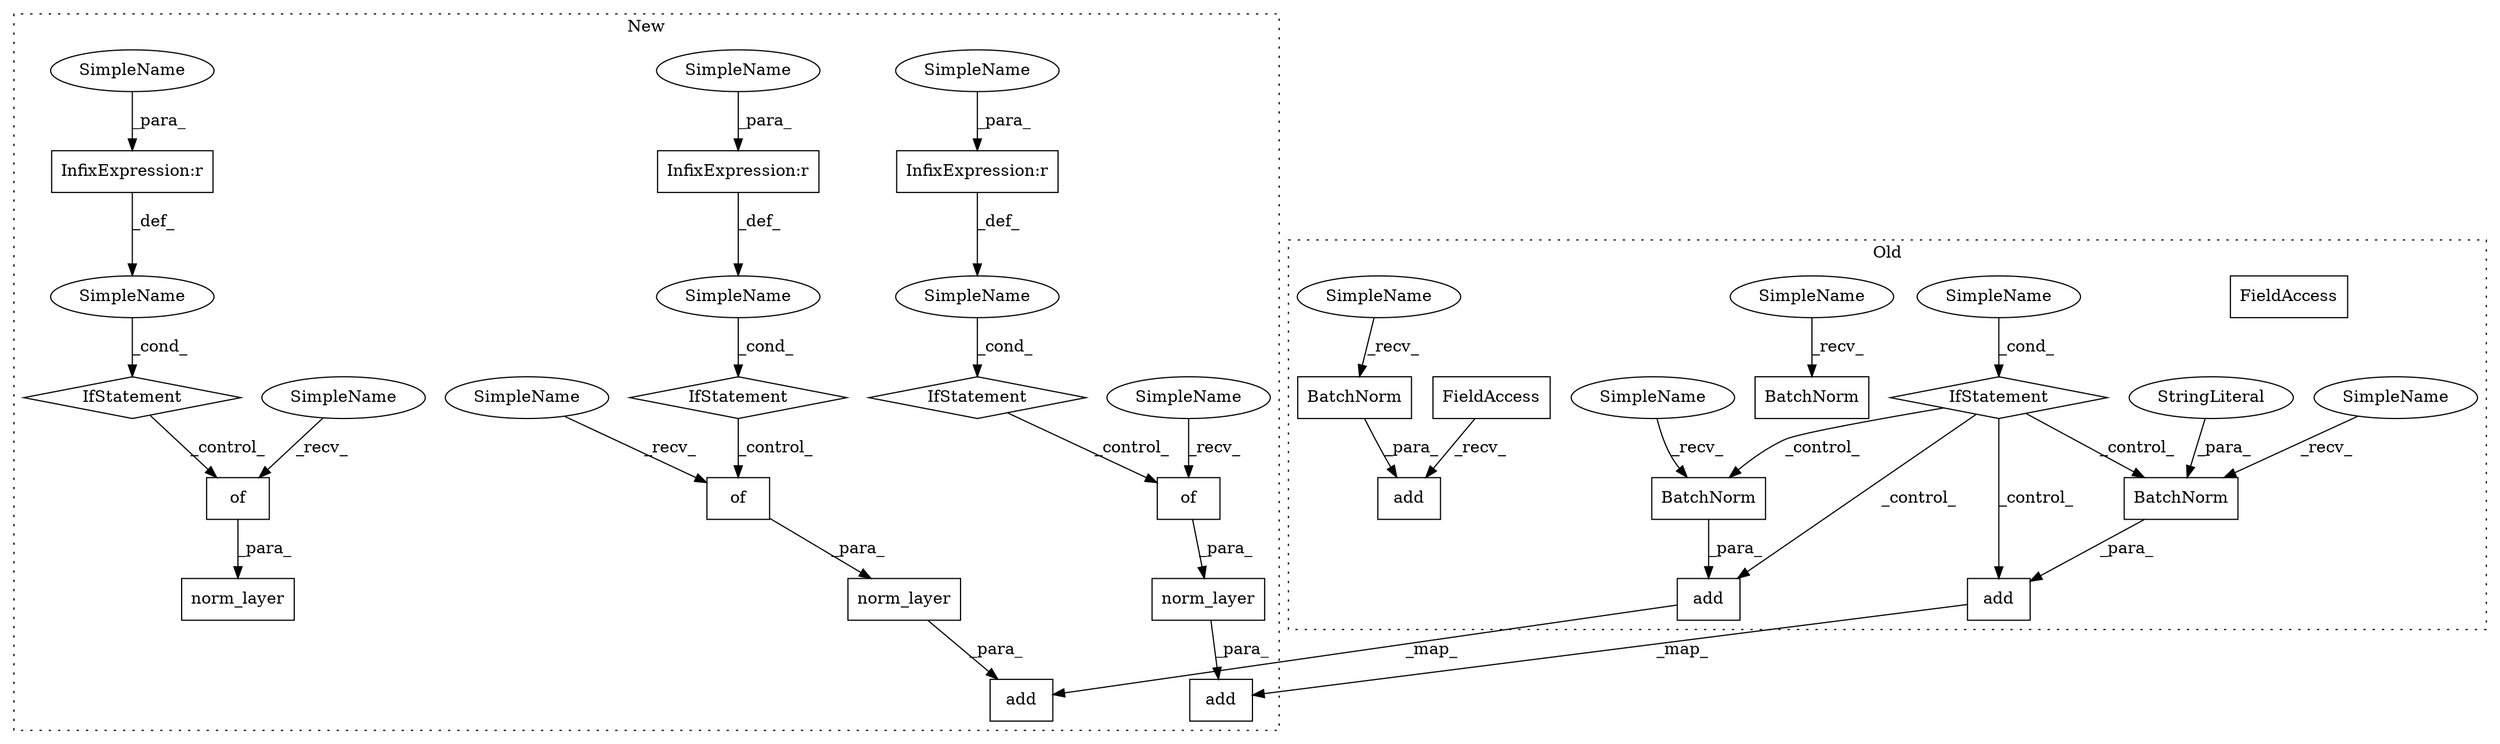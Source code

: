 digraph G {
subgraph cluster0 {
1 [label="add" a="32" s="2758,2776" l="4,1" shape="box"];
3 [label="FieldAccess" a="22" s="2748" l="9" shape="box"];
13 [label="add" a="32" s="3321,3339" l="4,1" shape="box"];
15 [label="BatchNorm" a="32" s="3328" l="11" shape="box"];
16 [label="add" a="32" s="3372,3397" l="4,1" shape="box"];
18 [label="BatchNorm" a="32" s="3379,3396" l="10,1" shape="box"];
24 [label="BatchNorm" a="32" s="3579" l="11" shape="box"];
25 [label="SimpleName" a="42" s="" l="" shape="ellipse"];
26 [label="BatchNorm" a="32" s="2765" l="11" shape="box"];
27 [label="IfStatement" a="25" s="3286,3301" l="4,2" shape="diamond"];
28 [label="StringLiteral" a="45" s="3389" l="7" shape="ellipse"];
35 [label="FieldAccess" a="22" s="2748" l="9" shape="box"];
36 [label="SimpleName" a="42" s="3576" l="2" shape="ellipse"];
37 [label="SimpleName" a="42" s="3325" l="2" shape="ellipse"];
38 [label="SimpleName" a="42" s="2762" l="2" shape="ellipse"];
39 [label="SimpleName" a="42" s="3376" l="2" shape="ellipse"];
label = "Old";
style="dotted";
}
subgraph cluster1 {
2 [label="norm_layer" a="32" s="2832,2889" l="11,1" shape="box"];
4 [label="of" a="32" s="2871" l="4" shape="box"];
5 [label="IfStatement" a="25" s="2864" l="3" shape="diamond"];
6 [label="SimpleName" a="42" s="" l="" shape="ellipse"];
7 [label="InfixExpression:r" a="27" s="2855" l="4" shape="box"];
8 [label="of" a="32" s="3036" l="4" shape="box"];
9 [label="norm_layer" a="32" s="2997,3054" l="11,1" shape="box"];
10 [label="InfixExpression:r" a="27" s="3020" l="4" shape="box"];
11 [label="IfStatement" a="25" s="3029" l="3" shape="diamond"];
12 [label="SimpleName" a="42" s="" l="" shape="ellipse"];
14 [label="add" a="32" s="2828,2890" l="4,1" shape="box"];
17 [label="add" a="32" s="2993,3055" l="4,1" shape="box"];
19 [label="InfixExpression:r" a="27" s="2676" l="4" shape="box"];
20 [label="of" a="32" s="2692" l="4" shape="box"];
21 [label="norm_layer" a="32" s="2653,2710" l="11,1" shape="box"];
22 [label="SimpleName" a="42" s="" l="" shape="ellipse"];
23 [label="IfStatement" a="25" s="2685" l="3" shape="diamond"];
29 [label="SimpleName" a="42" s="3032" l="3" shape="ellipse"];
30 [label="SimpleName" a="42" s="2867" l="3" shape="ellipse"];
31 [label="SimpleName" a="42" s="2688" l="3" shape="ellipse"];
32 [label="SimpleName" a="42" s="3024" l="4" shape="ellipse"];
33 [label="SimpleName" a="42" s="2680" l="4" shape="ellipse"];
34 [label="SimpleName" a="42" s="2859" l="4" shape="ellipse"];
label = "New";
style="dotted";
}
2 -> 14 [label="_para_"];
4 -> 2 [label="_para_"];
5 -> 4 [label="_control_"];
6 -> 5 [label="_cond_"];
7 -> 6 [label="_def_"];
8 -> 9 [label="_para_"];
9 -> 17 [label="_para_"];
10 -> 12 [label="_def_"];
11 -> 8 [label="_control_"];
12 -> 11 [label="_cond_"];
13 -> 14 [label="_map_"];
15 -> 13 [label="_para_"];
16 -> 17 [label="_map_"];
18 -> 16 [label="_para_"];
19 -> 22 [label="_def_"];
20 -> 21 [label="_para_"];
22 -> 23 [label="_cond_"];
23 -> 20 [label="_control_"];
25 -> 27 [label="_cond_"];
26 -> 1 [label="_para_"];
27 -> 18 [label="_control_"];
27 -> 16 [label="_control_"];
27 -> 13 [label="_control_"];
27 -> 15 [label="_control_"];
28 -> 18 [label="_para_"];
29 -> 8 [label="_recv_"];
30 -> 4 [label="_recv_"];
31 -> 20 [label="_recv_"];
32 -> 10 [label="_para_"];
33 -> 19 [label="_para_"];
34 -> 7 [label="_para_"];
35 -> 1 [label="_recv_"];
36 -> 24 [label="_recv_"];
37 -> 15 [label="_recv_"];
38 -> 26 [label="_recv_"];
39 -> 18 [label="_recv_"];
}